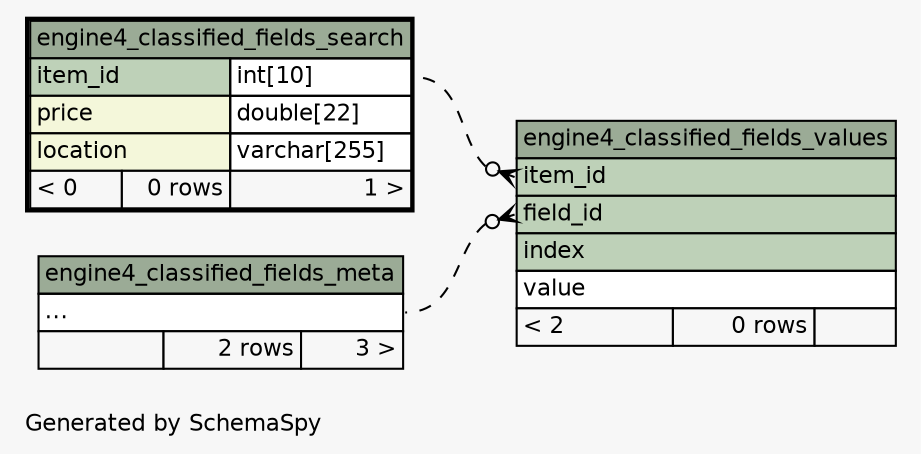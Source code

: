 // dot 2.38.0 on Windows 10 10.0
// SchemaSpy rev 590
digraph "impliedTwoDegreesRelationshipsDiagram" {
  graph [
    rankdir="RL"
    bgcolor="#f7f7f7"
    label="\nGenerated by SchemaSpy"
    labeljust="l"
    nodesep="0.18"
    ranksep="0.46"
    fontname="Helvetica"
    fontsize="11"
  ];
  node [
    fontname="Helvetica"
    fontsize="11"
    shape="plaintext"
  ];
  edge [
    arrowsize="0.8"
  ];
  "engine4_classified_fields_values":"field_id":w -> "engine4_classified_fields_meta":"elipses":e [arrowhead=none dir=back arrowtail=crowodot style=dashed];
  "engine4_classified_fields_values":"item_id":w -> "engine4_classified_fields_search":"item_id.type":e [arrowhead=none dir=back arrowtail=crowodot style=dashed];
  "engine4_classified_fields_meta" [
    label=<
    <TABLE BORDER="0" CELLBORDER="1" CELLSPACING="0" BGCOLOR="#ffffff">
      <TR><TD COLSPAN="3" BGCOLOR="#9bab96" ALIGN="CENTER">engine4_classified_fields_meta</TD></TR>
      <TR><TD PORT="elipses" COLSPAN="3" ALIGN="LEFT">...</TD></TR>
      <TR><TD ALIGN="LEFT" BGCOLOR="#f7f7f7">  </TD><TD ALIGN="RIGHT" BGCOLOR="#f7f7f7">2 rows</TD><TD ALIGN="RIGHT" BGCOLOR="#f7f7f7">3 &gt;</TD></TR>
    </TABLE>>
    URL="engine4_classified_fields_meta.html"
    tooltip="engine4_classified_fields_meta"
  ];
  "engine4_classified_fields_search" [
    label=<
    <TABLE BORDER="2" CELLBORDER="1" CELLSPACING="0" BGCOLOR="#ffffff">
      <TR><TD COLSPAN="3" BGCOLOR="#9bab96" ALIGN="CENTER">engine4_classified_fields_search</TD></TR>
      <TR><TD PORT="item_id" COLSPAN="2" BGCOLOR="#bed1b8" ALIGN="LEFT">item_id</TD><TD PORT="item_id.type" ALIGN="LEFT">int[10]</TD></TR>
      <TR><TD PORT="price" COLSPAN="2" BGCOLOR="#f4f7da" ALIGN="LEFT">price</TD><TD PORT="price.type" ALIGN="LEFT">double[22]</TD></TR>
      <TR><TD PORT="location" COLSPAN="2" BGCOLOR="#f4f7da" ALIGN="LEFT">location</TD><TD PORT="location.type" ALIGN="LEFT">varchar[255]</TD></TR>
      <TR><TD ALIGN="LEFT" BGCOLOR="#f7f7f7">&lt; 0</TD><TD ALIGN="RIGHT" BGCOLOR="#f7f7f7">0 rows</TD><TD ALIGN="RIGHT" BGCOLOR="#f7f7f7">1 &gt;</TD></TR>
    </TABLE>>
    URL="engine4_classified_fields_search.html"
    tooltip="engine4_classified_fields_search"
  ];
  "engine4_classified_fields_values" [
    label=<
    <TABLE BORDER="0" CELLBORDER="1" CELLSPACING="0" BGCOLOR="#ffffff">
      <TR><TD COLSPAN="3" BGCOLOR="#9bab96" ALIGN="CENTER">engine4_classified_fields_values</TD></TR>
      <TR><TD PORT="item_id" COLSPAN="3" BGCOLOR="#bed1b8" ALIGN="LEFT">item_id</TD></TR>
      <TR><TD PORT="field_id" COLSPAN="3" BGCOLOR="#bed1b8" ALIGN="LEFT">field_id</TD></TR>
      <TR><TD PORT="index" COLSPAN="3" BGCOLOR="#bed1b8" ALIGN="LEFT">index</TD></TR>
      <TR><TD PORT="value" COLSPAN="3" ALIGN="LEFT">value</TD></TR>
      <TR><TD ALIGN="LEFT" BGCOLOR="#f7f7f7">&lt; 2</TD><TD ALIGN="RIGHT" BGCOLOR="#f7f7f7">0 rows</TD><TD ALIGN="RIGHT" BGCOLOR="#f7f7f7">  </TD></TR>
    </TABLE>>
    URL="engine4_classified_fields_values.html"
    tooltip="engine4_classified_fields_values"
  ];
}
